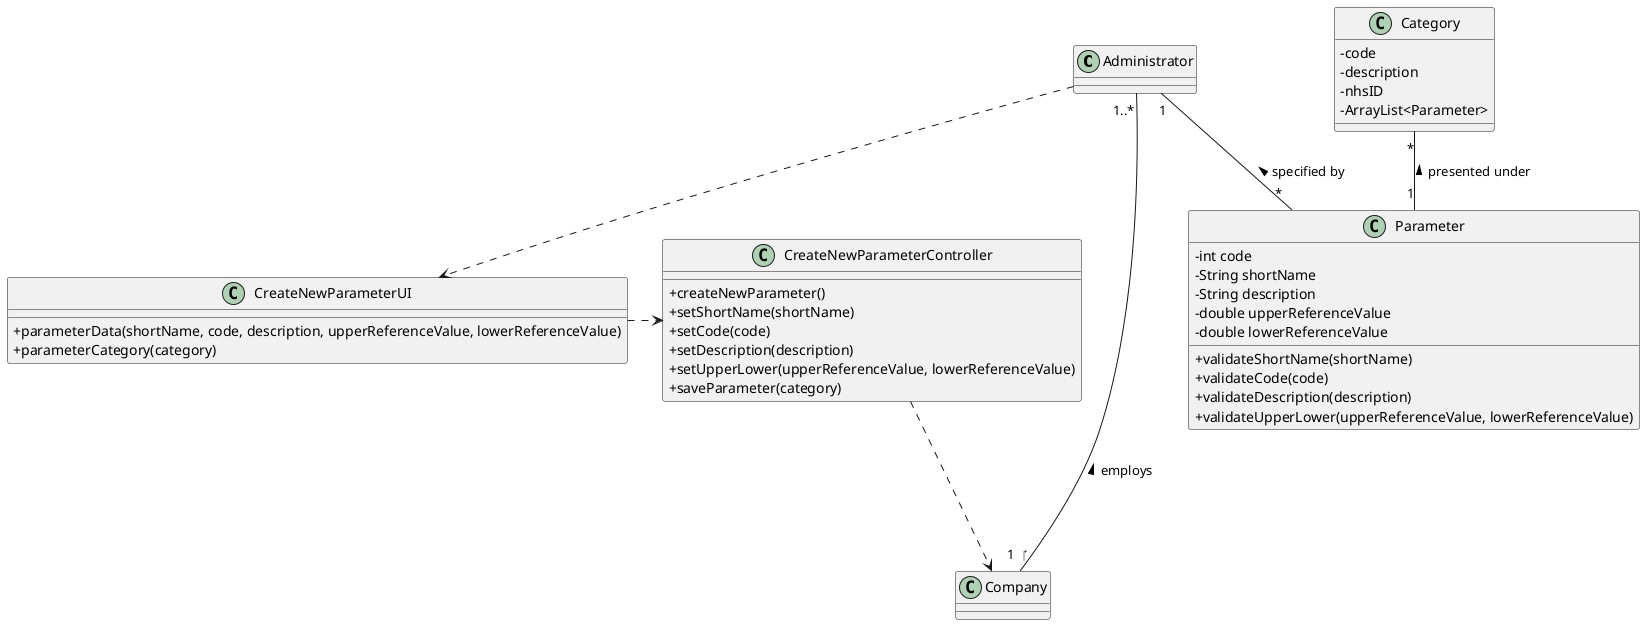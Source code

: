 @startuml

skinparam classAttributeIconSize 0

class Administrator
class Parameter {
-int code
-String shortName
-String description
-double upperReferenceValue
-double lowerReferenceValue

+validateShortName(shortName)
+validateCode(code)
+validateDescription(description)
+validateUpperLower(upperReferenceValue, lowerReferenceValue)
}

class CreateNewParameterUI{
+parameterData(shortName, code, description, upperReferenceValue, lowerReferenceValue)
+parameterCategory(category)
}

class CreateNewParameterController{

+createNewParameter()
+setShortName(shortName)
+setCode(code)
+setDescription(description)
+setUpperLower(upperReferenceValue, lowerReferenceValue)
+saveParameter(category)
}

class Company

class Category {
-code
-description
-nhsID
-ArrayList<Parameter>
}

Administrator ..> CreateNewParameterUI
CreateNewParameterUI .> CreateNewParameterController
CreateNewParameterController ...> Company
Category "*"--"1" Parameter : presented under <
Parameter "*"-up-"1" Administrator : specified by >
Company"1   ‎"-"1..*"Administrator : > employs

@enduml